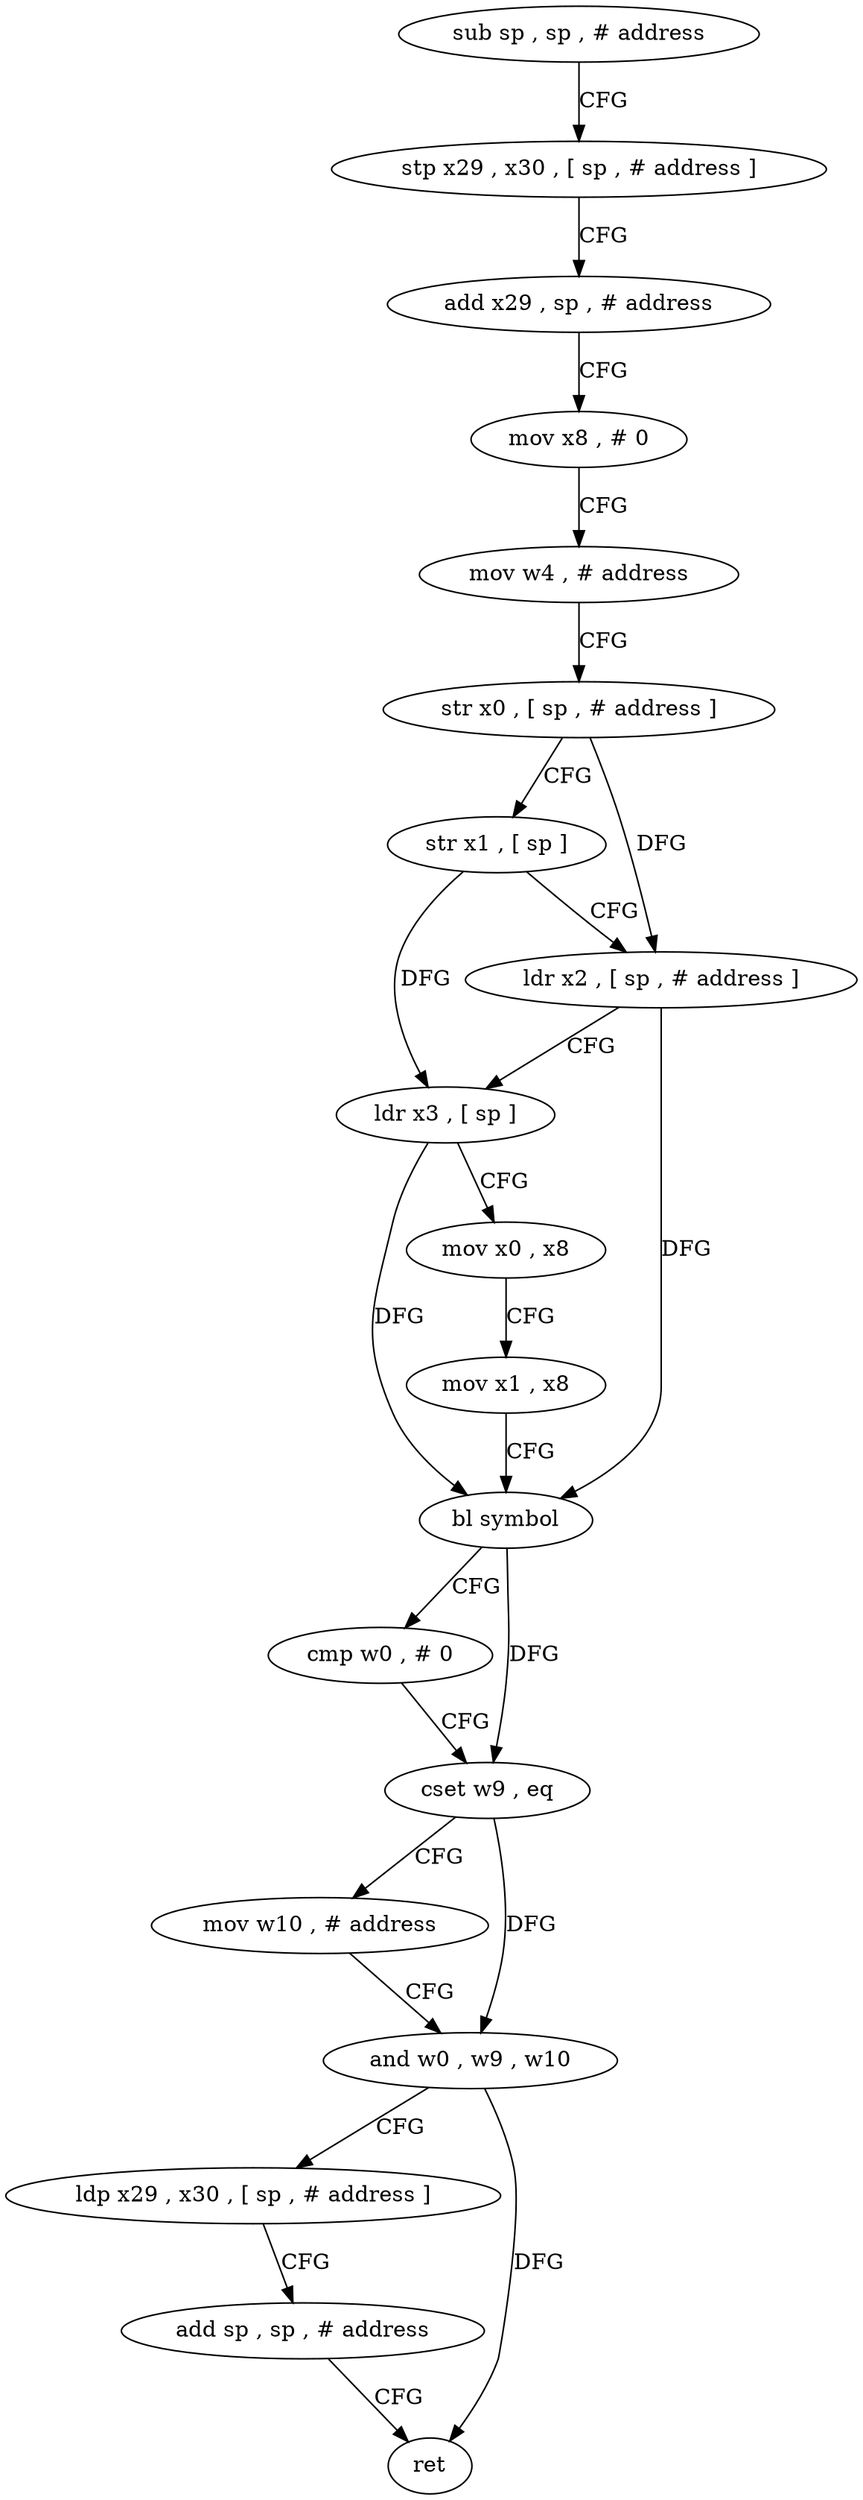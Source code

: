 digraph "func" {
"4256820" [label = "sub sp , sp , # address" ]
"4256824" [label = "stp x29 , x30 , [ sp , # address ]" ]
"4256828" [label = "add x29 , sp , # address" ]
"4256832" [label = "mov x8 , # 0" ]
"4256836" [label = "mov w4 , # address" ]
"4256840" [label = "str x0 , [ sp , # address ]" ]
"4256844" [label = "str x1 , [ sp ]" ]
"4256848" [label = "ldr x2 , [ sp , # address ]" ]
"4256852" [label = "ldr x3 , [ sp ]" ]
"4256856" [label = "mov x0 , x8" ]
"4256860" [label = "mov x1 , x8" ]
"4256864" [label = "bl symbol" ]
"4256868" [label = "cmp w0 , # 0" ]
"4256872" [label = "cset w9 , eq" ]
"4256876" [label = "mov w10 , # address" ]
"4256880" [label = "and w0 , w9 , w10" ]
"4256884" [label = "ldp x29 , x30 , [ sp , # address ]" ]
"4256888" [label = "add sp , sp , # address" ]
"4256892" [label = "ret" ]
"4256820" -> "4256824" [ label = "CFG" ]
"4256824" -> "4256828" [ label = "CFG" ]
"4256828" -> "4256832" [ label = "CFG" ]
"4256832" -> "4256836" [ label = "CFG" ]
"4256836" -> "4256840" [ label = "CFG" ]
"4256840" -> "4256844" [ label = "CFG" ]
"4256840" -> "4256848" [ label = "DFG" ]
"4256844" -> "4256848" [ label = "CFG" ]
"4256844" -> "4256852" [ label = "DFG" ]
"4256848" -> "4256852" [ label = "CFG" ]
"4256848" -> "4256864" [ label = "DFG" ]
"4256852" -> "4256856" [ label = "CFG" ]
"4256852" -> "4256864" [ label = "DFG" ]
"4256856" -> "4256860" [ label = "CFG" ]
"4256860" -> "4256864" [ label = "CFG" ]
"4256864" -> "4256868" [ label = "CFG" ]
"4256864" -> "4256872" [ label = "DFG" ]
"4256868" -> "4256872" [ label = "CFG" ]
"4256872" -> "4256876" [ label = "CFG" ]
"4256872" -> "4256880" [ label = "DFG" ]
"4256876" -> "4256880" [ label = "CFG" ]
"4256880" -> "4256884" [ label = "CFG" ]
"4256880" -> "4256892" [ label = "DFG" ]
"4256884" -> "4256888" [ label = "CFG" ]
"4256888" -> "4256892" [ label = "CFG" ]
}
